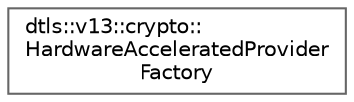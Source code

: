 digraph "Graphical Class Hierarchy"
{
 // LATEX_PDF_SIZE
  bgcolor="transparent";
  edge [fontname=Helvetica,fontsize=10,labelfontname=Helvetica,labelfontsize=10];
  node [fontname=Helvetica,fontsize=10,shape=box,height=0.2,width=0.4];
  rankdir="LR";
  Node0 [id="Node000000",label="dtls::v13::crypto::\lHardwareAcceleratedProvider\lFactory",height=0.2,width=0.4,color="grey40", fillcolor="white", style="filled",URL="$classdtls_1_1v13_1_1crypto_1_1HardwareAcceleratedProviderFactory.html",tooltip="Factory for creating hardware-accelerated providers."];
}
